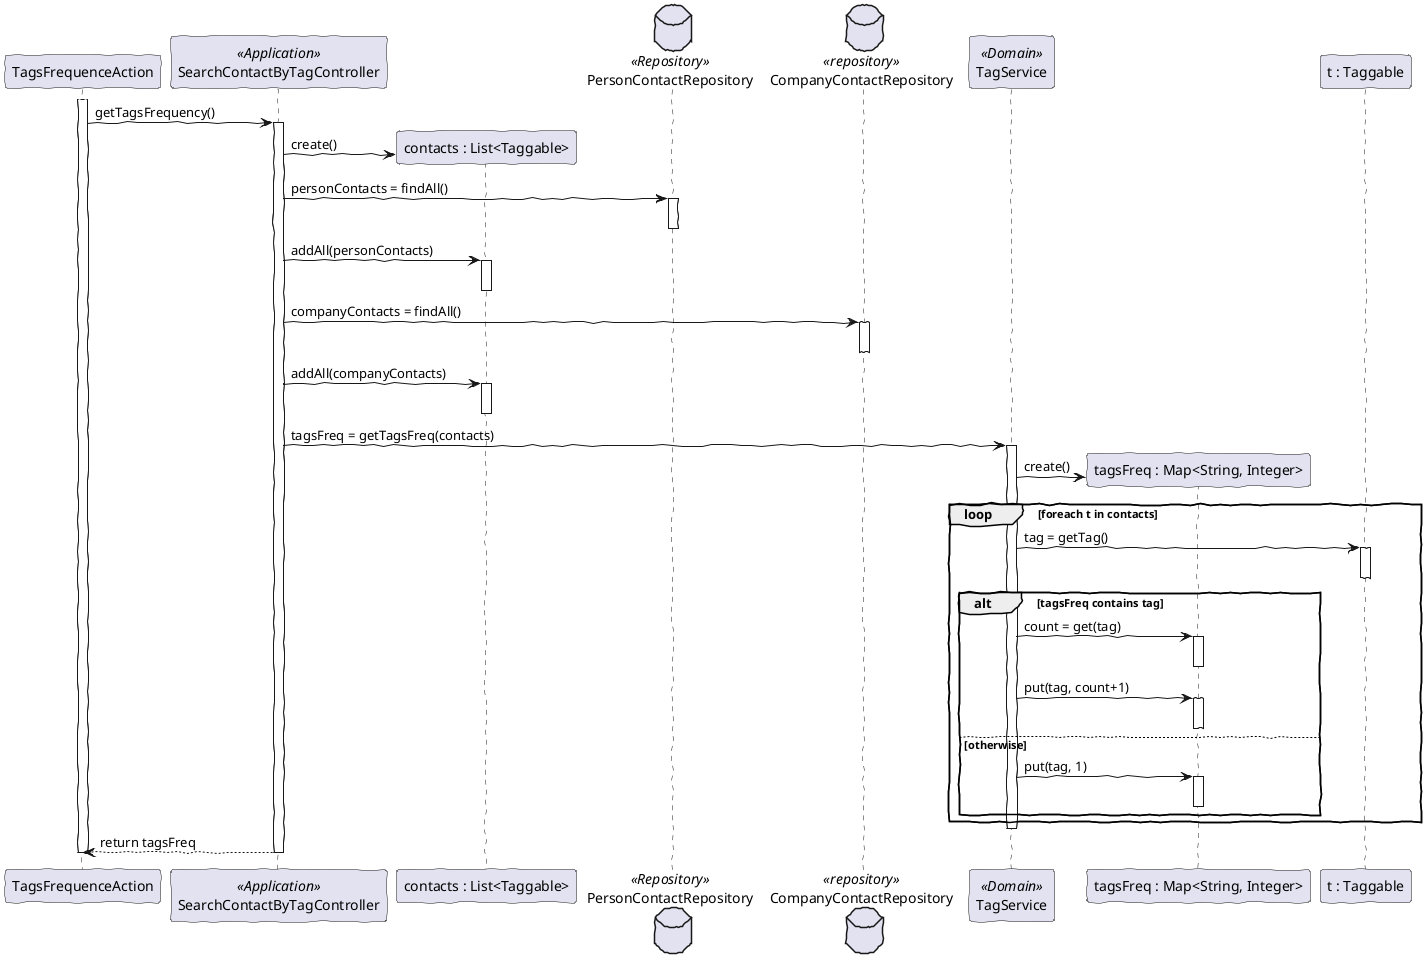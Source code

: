 @startuml search_contacts_by_tag_ssd.png

'http://plantuml.com/skinparam.html'
skinparam handwritten true
skinparam defaultFontName FG Virgil
skinparam shadowing false

participant "TagsFrequenceAction" as action
participant "SearchContactByTagController" as ctrl <<Application>>
participant "contacts : List<Taggable>" as contacts
database PersonContactRepository as pRepo <<Repository>>
database CompanyContactRepository as cRepo <<repository>>
participant TagService as serv <<Domain>>
participant "tagsFreq : Map<String, Integer>" as tf
participant "t : Taggable" as t

activate action
action -> ctrl : getTagsFrequency()
activate ctrl
create contacts
ctrl -> contacts : create()
ctrl -> pRepo : personContacts = findAll()
activate pRepo
deactivate pRepo
ctrl -> contacts : addAll(personContacts)
activate contacts
deactivate contacts
ctrl -> cRepo : companyContacts = findAll()
activate cRepo
deactivate cRepo
ctrl -> contacts : addAll(companyContacts)
activate contacts
deactivate contacts

ctrl -> serv : tagsFreq = getTagsFreq(contacts)
activate serv

create tf
serv -> tf : create()
loop foreach t in contacts
    serv -> t : tag = getTag()
    activate t
    deactivate t
    alt tagsFreq contains tag
        serv -> tf : count = get(tag)
        activate tf
        deactivate tf
        serv -> tf : put(tag, count+1)
        activate tf
        deactivate tf
    else otherwise
        serv -> tf : put(tag, 1)
        activate tf
        deactivate tf
    end
end
deactivate serv


action <-- ctrl : return tagsFreq
deactivate ctrl
deactivate action

@enduml